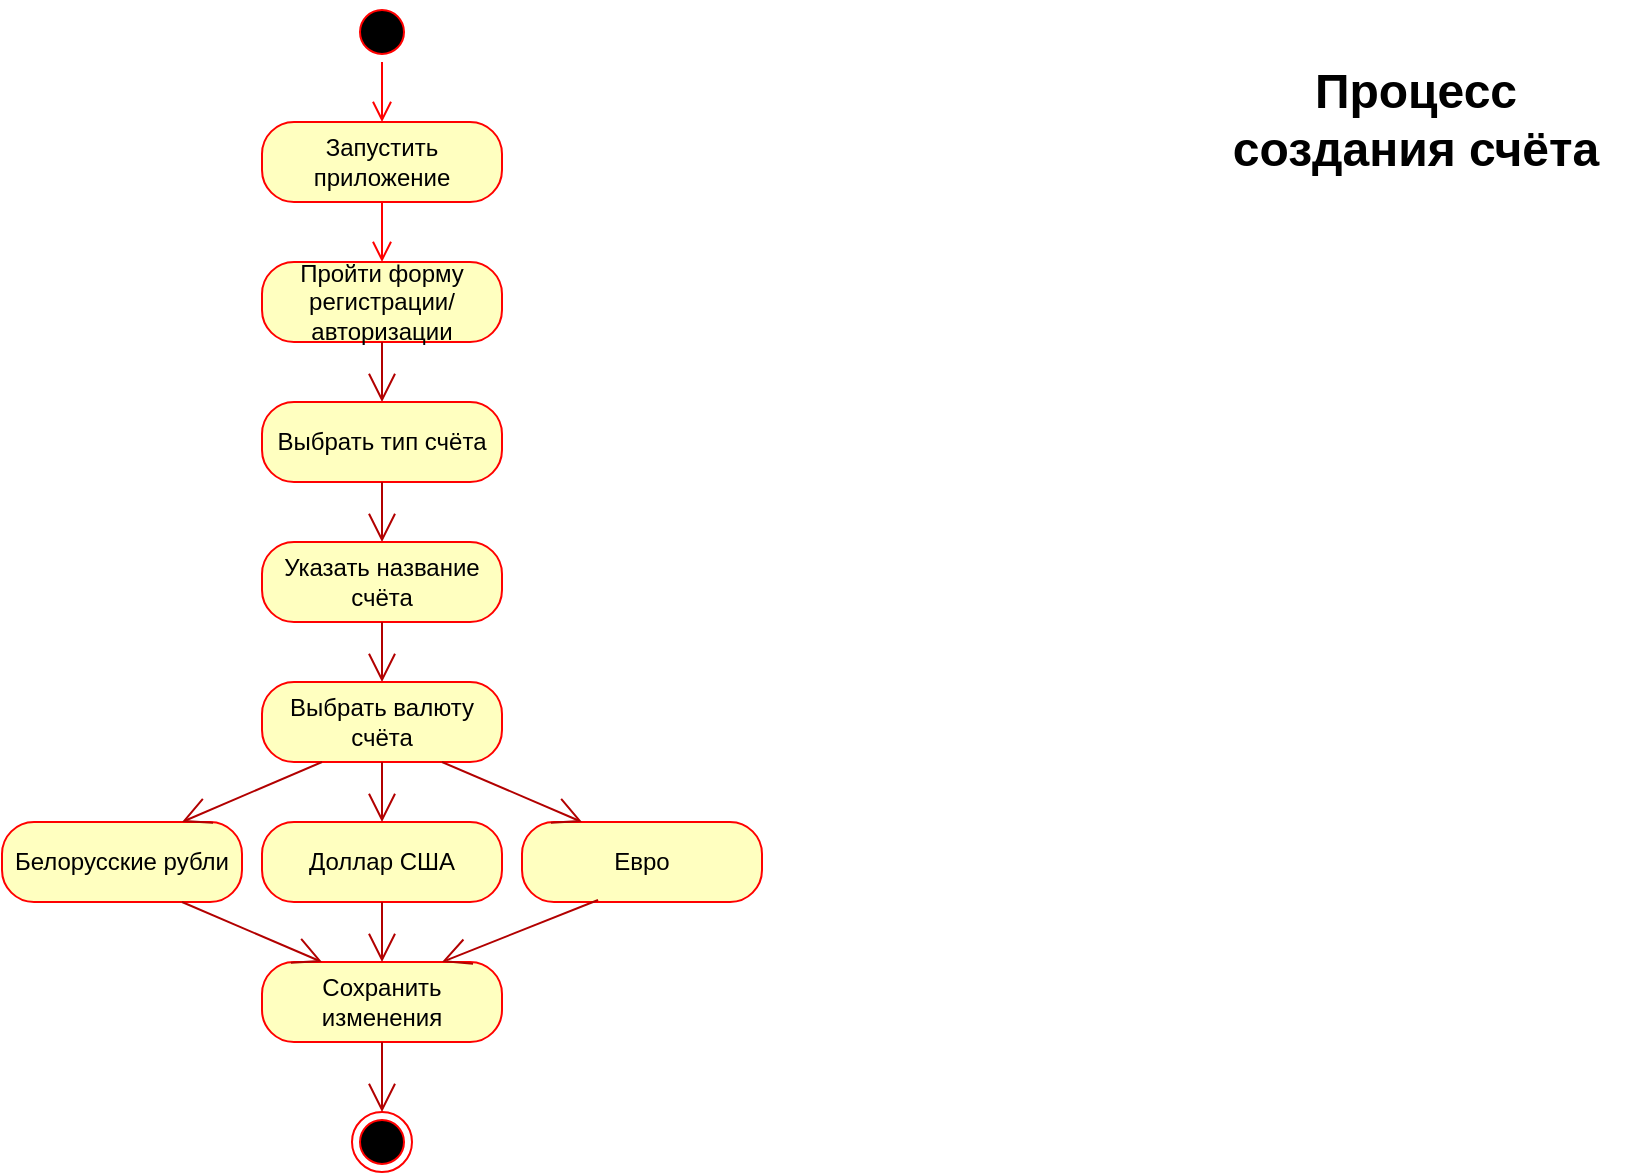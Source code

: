 <mxfile version="13.0.3" type="device"><diagram id="nLzX5lF8-w-xHD3SiXt_" name="Страница 1"><mxGraphModel dx="1086" dy="626" grid="0" gridSize="10" guides="1" tooltips="1" connect="1" arrows="1" fold="1" page="0" pageScale="1" pageWidth="827" pageHeight="1169" math="0" shadow="0"><root><mxCell id="0"/><mxCell id="1" parent="0"/><mxCell id="DOUpytx9ownDkPEFkBRx-1" value="" style="ellipse;html=1;shape=startState;fillColor=#000000;strokeColor=#ff0000;" parent="1" vertex="1"><mxGeometry x="365" width="30" height="30" as="geometry"/></mxCell><mxCell id="DOUpytx9ownDkPEFkBRx-2" value="" style="edgeStyle=orthogonalEdgeStyle;html=1;verticalAlign=bottom;endArrow=open;endSize=8;strokeColor=#ff0000;" parent="1" source="DOUpytx9ownDkPEFkBRx-1" edge="1"><mxGeometry relative="1" as="geometry"><mxPoint x="380" y="60" as="targetPoint"/></mxGeometry></mxCell><mxCell id="DOUpytx9ownDkPEFkBRx-3" value="Запустить приложение" style="rounded=1;whiteSpace=wrap;html=1;arcSize=40;fontColor=#000000;fillColor=#ffffc0;strokeColor=#ff0000;" parent="1" vertex="1"><mxGeometry x="320" y="60" width="120" height="40" as="geometry"/></mxCell><mxCell id="DOUpytx9ownDkPEFkBRx-4" value="" style="edgeStyle=orthogonalEdgeStyle;html=1;verticalAlign=bottom;endArrow=open;endSize=8;strokeColor=#ff0000;" parent="1" source="DOUpytx9ownDkPEFkBRx-3" edge="1"><mxGeometry relative="1" as="geometry"><mxPoint x="380" y="130" as="targetPoint"/></mxGeometry></mxCell><mxCell id="DOUpytx9ownDkPEFkBRx-5" value="Пройти форму регистрации/авторизации" style="rounded=1;whiteSpace=wrap;html=1;arcSize=40;fontColor=#000000;fillColor=#ffffc0;strokeColor=#ff0000;" parent="1" vertex="1"><mxGeometry x="320" y="130" width="120" height="40" as="geometry"/></mxCell><mxCell id="DOUpytx9ownDkPEFkBRx-6" value="" style="endArrow=open;endFill=1;endSize=12;html=1;exitX=0.5;exitY=1;exitDx=0;exitDy=0;fillColor=#e51400;strokeColor=#B20000;" parent="1" source="DOUpytx9ownDkPEFkBRx-5" edge="1"><mxGeometry width="160" relative="1" as="geometry"><mxPoint x="390" y="320" as="sourcePoint"/><mxPoint x="380" y="200" as="targetPoint"/></mxGeometry></mxCell><mxCell id="DOUpytx9ownDkPEFkBRx-7" value="Выбрать тип счёта" style="rounded=1;whiteSpace=wrap;html=1;arcSize=40;fontColor=#000000;fillColor=#ffffc0;strokeColor=#ff0000;" parent="1" vertex="1"><mxGeometry x="320" y="200" width="120" height="40" as="geometry"/></mxCell><mxCell id="DOUpytx9ownDkPEFkBRx-8" value="" style="endArrow=open;endFill=1;endSize=12;html=1;exitX=0.5;exitY=1;exitDx=0;exitDy=0;fillColor=#e51400;strokeColor=#B20000;" parent="1" source="DOUpytx9ownDkPEFkBRx-7" edge="1"><mxGeometry width="160" relative="1" as="geometry"><mxPoint x="390" y="180" as="sourcePoint"/><mxPoint x="380" y="270" as="targetPoint"/></mxGeometry></mxCell><mxCell id="DOUpytx9ownDkPEFkBRx-9" value="Указать название счёта" style="rounded=1;whiteSpace=wrap;html=1;arcSize=40;fontColor=#000000;fillColor=#ffffc0;strokeColor=#ff0000;" parent="1" vertex="1"><mxGeometry x="320" y="270" width="120" height="40" as="geometry"/></mxCell><mxCell id="DOUpytx9ownDkPEFkBRx-10" value="" style="endArrow=open;endFill=1;endSize=12;html=1;exitX=0.5;exitY=1;exitDx=0;exitDy=0;fillColor=#e51400;strokeColor=#B20000;" parent="1" source="DOUpytx9ownDkPEFkBRx-9" edge="1"><mxGeometry width="160" relative="1" as="geometry"><mxPoint x="390" y="180" as="sourcePoint"/><mxPoint x="380" y="340" as="targetPoint"/></mxGeometry></mxCell><mxCell id="DOUpytx9ownDkPEFkBRx-11" value="Выбрать валюту счёта" style="rounded=1;whiteSpace=wrap;html=1;arcSize=40;fontColor=#000000;fillColor=#ffffc0;strokeColor=#ff0000;" parent="1" vertex="1"><mxGeometry x="320" y="340" width="120" height="40" as="geometry"/></mxCell><mxCell id="DOUpytx9ownDkPEFkBRx-12" value="Белорусские рубли" style="rounded=1;whiteSpace=wrap;html=1;arcSize=40;fontColor=#000000;fillColor=#ffffc0;strokeColor=#ff0000;" parent="1" vertex="1"><mxGeometry x="190" y="410" width="120" height="40" as="geometry"/></mxCell><mxCell id="DOUpytx9ownDkPEFkBRx-13" value="Доллар США" style="rounded=1;whiteSpace=wrap;html=1;arcSize=40;fontColor=#000000;fillColor=#ffffc0;strokeColor=#ff0000;" parent="1" vertex="1"><mxGeometry x="320" y="410" width="120" height="40" as="geometry"/></mxCell><mxCell id="DOUpytx9ownDkPEFkBRx-14" value="Евро" style="rounded=1;whiteSpace=wrap;html=1;arcSize=40;fontColor=#000000;fillColor=#ffffc0;strokeColor=#ff0000;" parent="1" vertex="1"><mxGeometry x="450" y="410" width="120" height="40" as="geometry"/></mxCell><mxCell id="DOUpytx9ownDkPEFkBRx-17" value="" style="endArrow=open;endFill=1;endSize=12;html=1;exitX=0.5;exitY=1;exitDx=0;exitDy=0;fillColor=#e51400;strokeColor=#B20000;entryX=0.5;entryY=0;entryDx=0;entryDy=0;" parent="1" source="DOUpytx9ownDkPEFkBRx-11" target="DOUpytx9ownDkPEFkBRx-13" edge="1"><mxGeometry width="160" relative="1" as="geometry"><mxPoint x="390" y="180" as="sourcePoint"/><mxPoint x="390" y="210" as="targetPoint"/></mxGeometry></mxCell><mxCell id="DOUpytx9ownDkPEFkBRx-18" value="" style="endArrow=open;endFill=1;endSize=12;html=1;exitX=0.75;exitY=1;exitDx=0;exitDy=0;fillColor=#e51400;strokeColor=#B20000;entryX=0.25;entryY=0;entryDx=0;entryDy=0;" parent="1" source="DOUpytx9ownDkPEFkBRx-11" target="DOUpytx9ownDkPEFkBRx-14" edge="1"><mxGeometry width="160" relative="1" as="geometry"><mxPoint x="390" y="390" as="sourcePoint"/><mxPoint x="390" y="420" as="targetPoint"/></mxGeometry></mxCell><mxCell id="DOUpytx9ownDkPEFkBRx-19" value="" style="endArrow=open;endFill=1;endSize=12;html=1;exitX=0.25;exitY=1;exitDx=0;exitDy=0;fillColor=#e51400;strokeColor=#B20000;entryX=0.75;entryY=0;entryDx=0;entryDy=0;" parent="1" source="DOUpytx9ownDkPEFkBRx-11" target="DOUpytx9ownDkPEFkBRx-12" edge="1"><mxGeometry width="160" relative="1" as="geometry"><mxPoint x="400" y="400" as="sourcePoint"/><mxPoint x="400" y="430" as="targetPoint"/></mxGeometry></mxCell><mxCell id="DOUpytx9ownDkPEFkBRx-20" value="Сохранить изменения" style="rounded=1;whiteSpace=wrap;html=1;arcSize=40;fontColor=#000000;fillColor=#ffffc0;strokeColor=#ff0000;" parent="1" vertex="1"><mxGeometry x="320" y="480" width="120" height="40" as="geometry"/></mxCell><mxCell id="DOUpytx9ownDkPEFkBRx-21" value="" style="endArrow=open;endFill=1;endSize=12;html=1;exitX=0.75;exitY=1;exitDx=0;exitDy=0;fillColor=#e51400;strokeColor=#B20000;entryX=0.25;entryY=0;entryDx=0;entryDy=0;" parent="1" source="DOUpytx9ownDkPEFkBRx-12" target="DOUpytx9ownDkPEFkBRx-20" edge="1"><mxGeometry width="160" relative="1" as="geometry"><mxPoint x="360" y="390" as="sourcePoint"/><mxPoint x="290" y="420" as="targetPoint"/></mxGeometry></mxCell><mxCell id="DOUpytx9ownDkPEFkBRx-22" value="" style="endArrow=open;endFill=1;endSize=12;html=1;exitX=0.5;exitY=1;exitDx=0;exitDy=0;fillColor=#e51400;strokeColor=#B20000;entryX=0.5;entryY=0;entryDx=0;entryDy=0;" parent="1" source="DOUpytx9ownDkPEFkBRx-13" target="DOUpytx9ownDkPEFkBRx-20" edge="1"><mxGeometry width="160" relative="1" as="geometry"><mxPoint x="290" y="460" as="sourcePoint"/><mxPoint x="360" y="490" as="targetPoint"/></mxGeometry></mxCell><mxCell id="DOUpytx9ownDkPEFkBRx-23" value="" style="endArrow=open;endFill=1;endSize=12;html=1;exitX=0.317;exitY=0.975;exitDx=0;exitDy=0;fillColor=#e51400;strokeColor=#B20000;entryX=0.75;entryY=0;entryDx=0;entryDy=0;exitPerimeter=0;" parent="1" source="DOUpytx9ownDkPEFkBRx-14" target="DOUpytx9ownDkPEFkBRx-20" edge="1"><mxGeometry width="160" relative="1" as="geometry"><mxPoint x="390" y="460" as="sourcePoint"/><mxPoint x="390" y="490" as="targetPoint"/></mxGeometry></mxCell><mxCell id="DOUpytx9ownDkPEFkBRx-24" value="" style="ellipse;html=1;shape=endState;fillColor=#000000;strokeColor=#ff0000;" parent="1" vertex="1"><mxGeometry x="365" y="555" width="30" height="30" as="geometry"/></mxCell><mxCell id="DOUpytx9ownDkPEFkBRx-25" value="" style="endArrow=open;endFill=1;endSize=12;html=1;exitX=0.5;exitY=1;exitDx=0;exitDy=0;fillColor=#e51400;strokeColor=#B20000;entryX=0.5;entryY=0;entryDx=0;entryDy=0;" parent="1" source="DOUpytx9ownDkPEFkBRx-20" target="DOUpytx9ownDkPEFkBRx-24" edge="1"><mxGeometry width="160" relative="1" as="geometry"><mxPoint x="498.04" y="459" as="sourcePoint"/><mxPoint x="420" y="490" as="targetPoint"/></mxGeometry></mxCell><mxCell id="DOUpytx9ownDkPEFkBRx-26" value="&lt;font style=&quot;font-size: 24px&quot;&gt;&lt;b&gt;Процесс создания счёта&lt;/b&gt;&lt;/font&gt;" style="text;html=1;strokeColor=none;fillColor=none;align=center;verticalAlign=middle;whiteSpace=wrap;rounded=0;" parent="1" vertex="1"><mxGeometry x="787" y="49" width="220" height="20" as="geometry"/></mxCell></root></mxGraphModel></diagram></mxfile>